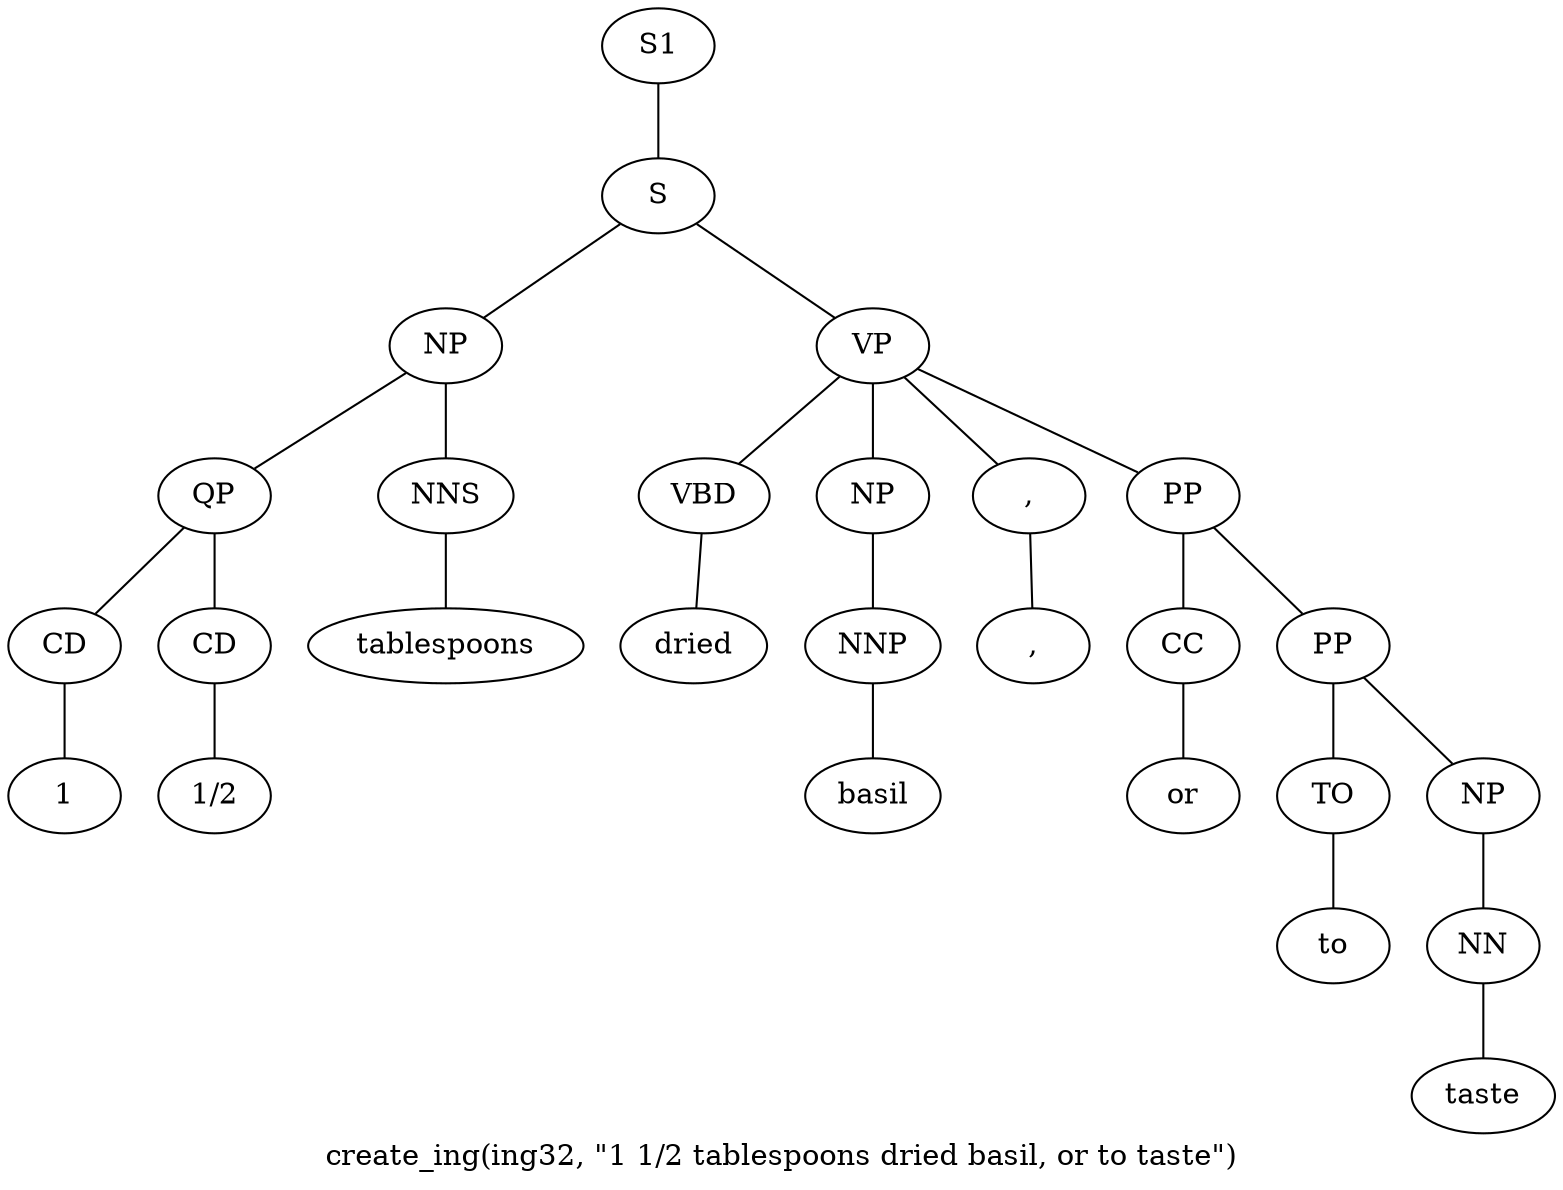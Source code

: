 graph SyntaxGraph {
	label = "create_ing(ing32, \"1 1/2 tablespoons dried basil, or to taste\")";
	Node0 [label="S1"];
	Node1 [label="S"];
	Node2 [label="NP"];
	Node3 [label="QP"];
	Node4 [label="CD"];
	Node5 [label="1"];
	Node6 [label="CD"];
	Node7 [label="1/2"];
	Node8 [label="NNS"];
	Node9 [label="tablespoons"];
	Node10 [label="VP"];
	Node11 [label="VBD"];
	Node12 [label="dried"];
	Node13 [label="NP"];
	Node14 [label="NNP"];
	Node15 [label="basil"];
	Node16 [label=","];
	Node17 [label=","];
	Node18 [label="PP"];
	Node19 [label="CC"];
	Node20 [label="or"];
	Node21 [label="PP"];
	Node22 [label="TO"];
	Node23 [label="to"];
	Node24 [label="NP"];
	Node25 [label="NN"];
	Node26 [label="taste"];

	Node0 -- Node1;
	Node1 -- Node2;
	Node1 -- Node10;
	Node2 -- Node3;
	Node2 -- Node8;
	Node3 -- Node4;
	Node3 -- Node6;
	Node4 -- Node5;
	Node6 -- Node7;
	Node8 -- Node9;
	Node10 -- Node11;
	Node10 -- Node13;
	Node10 -- Node16;
	Node10 -- Node18;
	Node11 -- Node12;
	Node13 -- Node14;
	Node14 -- Node15;
	Node16 -- Node17;
	Node18 -- Node19;
	Node18 -- Node21;
	Node19 -- Node20;
	Node21 -- Node22;
	Node21 -- Node24;
	Node22 -- Node23;
	Node24 -- Node25;
	Node25 -- Node26;
}
